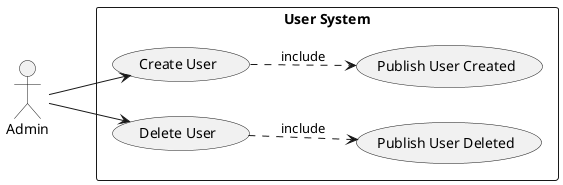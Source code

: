 @startuml UserSubSystem

left to right direction

skinparam Monochrome true
skinparam Shadowing false
skinparam packageStyle rectangle

actor Admin

rectangle "User System" {
    Admin --> (Create User)
    Admin --> (Delete User)

    (Create User) ..> (Publish User Created) : include
    (Delete User) ..> (Publish User Deleted) : include
}

@enduml
